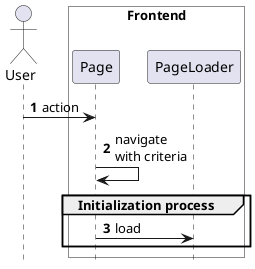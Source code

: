 @startuml search-page-init

hide footbox
autonumber

actor User

box "Frontend" #ffffff
  participant Page
  participant PageLoader
end box


User -> Page: action
Page -> Page: navigate\nwith criteria
group Initialization process
  Page -> PageLoader: load
end